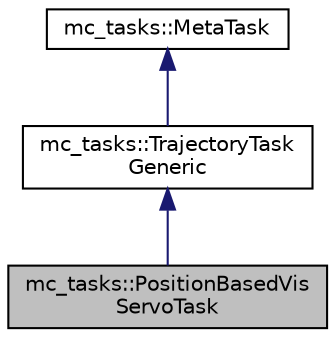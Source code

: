 digraph "mc_tasks::PositionBasedVisServoTask"
{
 // INTERACTIVE_SVG=YES
 // LATEX_PDF_SIZE
  edge [fontname="Helvetica",fontsize="10",labelfontname="Helvetica",labelfontsize="10"];
  node [fontname="Helvetica",fontsize="10",shape=record];
  Node1 [label="mc_tasks::PositionBasedVis\lServoTask",height=0.2,width=0.4,color="black", fillcolor="grey75", style="filled", fontcolor="black",tooltip="Servo an end-effector depending on position error in camera frame."];
  Node2 -> Node1 [dir="back",color="midnightblue",fontsize="10",style="solid",fontname="Helvetica"];
  Node2 [label="mc_tasks::TrajectoryTask\lGeneric",height=0.2,width=0.4,color="black", fillcolor="white", style="filled",URL="$structmc__tasks_1_1TrajectoryTaskGeneric.html",tooltip="Generic wrapper for a trajectory dynamic over an error function."];
  Node3 -> Node2 [dir="back",color="midnightblue",fontsize="10",style="solid",fontname="Helvetica"];
  Node3 [label="mc_tasks::MetaTask",height=0.2,width=0.4,color="black", fillcolor="white", style="filled",URL="$structmc__tasks_1_1MetaTask.html",tooltip="Represents a generic task."];
}
